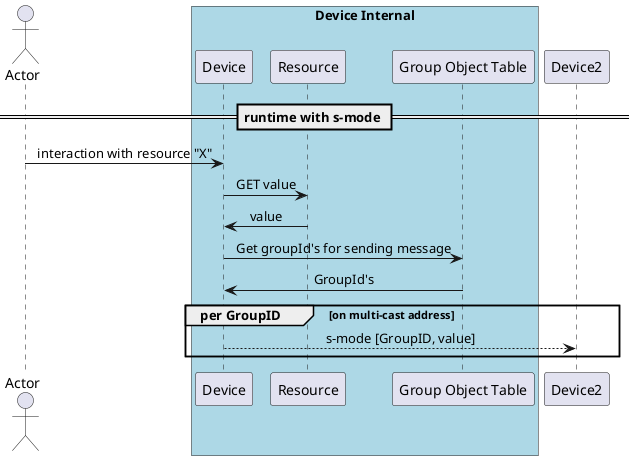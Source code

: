 @startuml
skinparam sequenceMessageAlign center

actor       Actor       as Foo1
box "Device Internal" #LightBlue
participant Device as Dev
participant Resource as Resource 
participant "Group Object Table" as GOT
end box
participant Device2 as Dev2

== runtime with s-mode ==

Foo1 -> Dev : interaction with resource "X"

Dev -> Resource : GET value
Dev <- Resource : value

Dev -> GOT : Get groupId's for sending message
Dev <- GOT : GroupId's

group per GroupID [on multi-cast address]
    Dev --> Dev2 : s-mode [GroupID, value]
end




@enduml